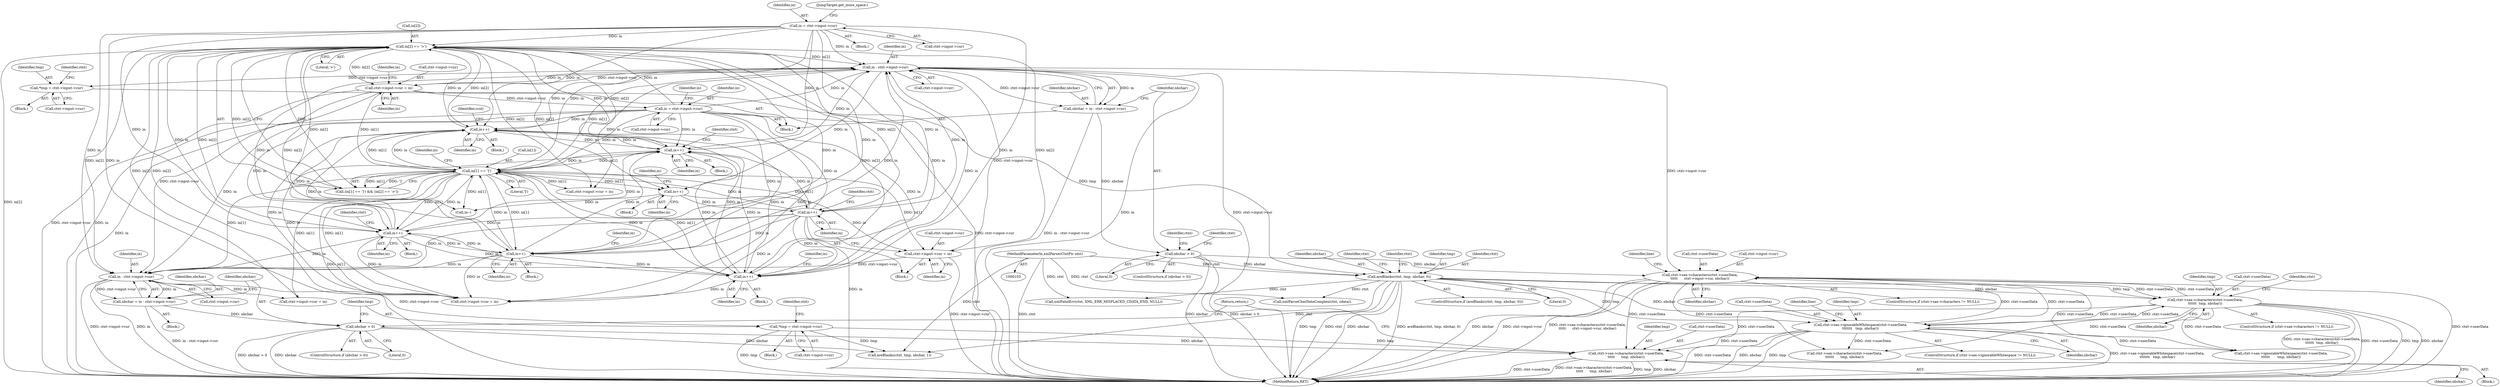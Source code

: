 digraph "0_Chrome_d0947db40187f4708c58e64cbd6013faf9eddeed_4@pointer" {
"1000309" [label="(Call,ctxt->sax->characters(ctxt->userData,\n\t\t\t\t\t      tmp, nbchar))"];
"1000547" [label="(Call,ctxt->sax->characters(ctxt->userData,\n\t\t\t\t\t      ctxt->input->cur, nbchar))"];
"1000496" [label="(Call,ctxt->sax->characters(ctxt->userData,\n\t\t\t\t\t\t  tmp, nbchar))"];
"1000480" [label="(Call,ctxt->sax->ignorableWhitespace(ctxt->userData,\n\t\t\t\t\t\t\t   tmp, nbchar))"];
"1000466" [label="(Call,areBlanks(ctxt, tmp, nbchar, 0))"];
"1000104" [label="(MethodParameterIn,xmlParserCtxtPtr ctxt)"];
"1000451" [label="(Call,*tmp = ctxt->input->cur)"];
"1000411" [label="(Call,in - ctxt->input->cur)"];
"1000606" [label="(Call,in++)"];
"1000382" [label="(Call,in[2] == '>')"];
"1000330" [label="(Call,in++)"];
"1000400" [label="(Call,in++)"];
"1000151" [label="(Call,in++)"];
"1000377" [label="(Call,in[1] == ']')"];
"1000135" [label="(Call,in = ctxt->input->cur)"];
"1000362" [label="(Call,in++)"];
"1000180" [label="(Call,in++)"];
"1000647" [label="(Call,in = ctxt->input->cur)"];
"1000578" [label="(Call,ctxt->input->cur = in)"];
"1000591" [label="(Call,in++)"];
"1000599" [label="(Call,ctxt->input->cur = in)"];
"1000419" [label="(Call,nbchar > 0)"];
"1000409" [label="(Call,nbchar = in - ctxt->input->cur)"];
"1000208" [label="(Call,*tmp = ctxt->input->cur)"];
"1000195" [label="(Call,in - ctxt->input->cur)"];
"1000203" [label="(Call,nbchar > 0)"];
"1000193" [label="(Call,nbchar = in - ctxt->input->cur)"];
"1000449" [label="(Block,)"];
"1000150" [label="(Block,)"];
"1000143" [label="(Block,)"];
"1000506" [label="(Identifier,ctxt)"];
"1000180" [label="(Call,in++)"];
"1000648" [label="(Identifier,in)"];
"1000362" [label="(Call,in++)"];
"1000419" [label="(Call,nbchar > 0)"];
"1000466" [label="(Call,areBlanks(ctxt, tmp, nbchar, 0))"];
"1000210" [label="(Call,ctxt->input->cur)"];
"1000413" [label="(Call,ctxt->input->cur)"];
"1000194" [label="(Identifier,nbchar)"];
"1000134" [label="(Block,)"];
"1000458" [label="(Call,ctxt->input->cur = in)"];
"1000256" [label="(Call,ctxt->sax->ignorableWhitespace(ctxt->userData,\n\t\t\t\t\t\t       tmp, nbchar))"];
"1000374" [label="(Block,)"];
"1000427" [label="(Identifier,ctxt)"];
"1000308" [label="(Block,)"];
"1000203" [label="(Call,nbchar > 0)"];
"1000382" [label="(Call,in[2] == '>')"];
"1000197" [label="(Call,ctxt->input->cur)"];
"1000209" [label="(Identifier,tmp)"];
"1000685" [label="(Call,xmlParseCharDataComplex(ctxt, cdata))"];
"1000500" [label="(Identifier,tmp)"];
"1000376" [label="(Call,(in[1] == ']') && (in[2] == '>'))"];
"1000421" [label="(Literal,0)"];
"1000242" [label="(Call,areBlanks(ctxt, tmp, nbchar, 1))"];
"1000392" [label="(Call,ctxt->input->cur = in)"];
"1000453" [label="(Call,ctxt->input->cur)"];
"1000196" [label="(Identifier,in)"];
"1000481" [label="(Call,ctxt->userData)"];
"1000688" [label="(MethodReturn,RET)"];
"1000622" [label="(Call,in--)"];
"1000418" [label="(ControlStructure,if (nbchar > 0))"];
"1000556" [label="(Identifier,nbchar)"];
"1000151" [label="(Call,in++)"];
"1000611" [label="(Identifier,ctxt)"];
"1000410" [label="(Identifier,nbchar)"];
"1000331" [label="(Identifier,in)"];
"1000412" [label="(Identifier,in)"];
"1000333" [label="(Identifier,ccol)"];
"1000208" [label="(Call,*tmp = ctxt->input->cur)"];
"1000548" [label="(Call,ctxt->userData)"];
"1000181" [label="(Identifier,in)"];
"1000488" [label="(ControlStructure,if (ctxt->sax->characters != NULL))"];
"1000206" [label="(Block,)"];
"1000309" [label="(Call,ctxt->sax->characters(ctxt->userData,\n\t\t\t\t\t      tmp, nbchar))"];
"1000420" [label="(Identifier,nbchar)"];
"1000136" [label="(Identifier,in)"];
"1000584" [label="(Identifier,in)"];
"1000465" [label="(ControlStructure,if (areBlanks(ctxt, tmp, nbchar, 0)))"];
"1000135" [label="(Call,in = ctxt->input->cur)"];
"1000461" [label="(Identifier,ctxt)"];
"1000649" [label="(Call,ctxt->input->cur)"];
"1000156" [label="(Identifier,ctxt)"];
"1000104" [label="(MethodParameterIn,xmlParserCtxtPtr ctxt)"];
"1000647" [label="(Call,in = ctxt->input->cur)"];
"1000539" [label="(ControlStructure,if (ctxt->sax->characters != NULL))"];
"1000588" [label="(Identifier,in)"];
"1000590" [label="(Block,)"];
"1000501" [label="(Identifier,nbchar)"];
"1000452" [label="(Identifier,tmp)"];
"1000381" [label="(Literal,']')"];
"1000579" [label="(Call,ctxt->input->cur)"];
"1000314" [label="(Identifier,nbchar)"];
"1000386" [label="(Literal,'>')"];
"1000547" [label="(Call,ctxt->sax->characters(ctxt->userData,\n\t\t\t\t\t      ctxt->input->cur, nbchar))"];
"1000384" [label="(Identifier,in)"];
"1000599" [label="(Call,ctxt->input->cur = in)"];
"1000401" [label="(Identifier,in)"];
"1000166" [label="(Block,)"];
"1000480" [label="(Call,ctxt->sax->ignorableWhitespace(ctxt->userData,\n\t\t\t\t\t\t\t   tmp, nbchar))"];
"1000469" [label="(Identifier,nbchar)"];
"1000518" [label="(Identifier,line)"];
"1000492" [label="(Identifier,ctxt)"];
"1000405" [label="(Identifier,ctxt)"];
"1000144" [label="(JumpTarget,get_more_space:)"];
"1000476" [label="(Identifier,ctxt)"];
"1000484" [label="(Identifier,tmp)"];
"1000607" [label="(Identifier,in)"];
"1000377" [label="(Call,in[1] == ']')"];
"1000497" [label="(Call,ctxt->userData)"];
"1000551" [label="(Call,ctxt->input->cur)"];
"1000378" [label="(Call,in[1])"];
"1000204" [label="(Identifier,nbchar)"];
"1000411" [label="(Call,in - ctxt->input->cur)"];
"1000468" [label="(Identifier,tmp)"];
"1000313" [label="(Identifier,tmp)"];
"1000472" [label="(ControlStructure,if (ctxt->sax->ignorableWhitespace != NULL))"];
"1000195" [label="(Call,in - ctxt->input->cur)"];
"1000400" [label="(Call,in++)"];
"1000192" [label="(Block,)"];
"1000451" [label="(Call,*tmp = ctxt->input->cur)"];
"1000272" [label="(Call,ctxt->sax->characters(ctxt->userData,\n\t\t\t\t\t\t      tmp, nbchar))"];
"1000467" [label="(Identifier,ctxt)"];
"1000600" [label="(Call,ctxt->input->cur)"];
"1000330" [label="(Call,in++)"];
"1000202" [label="(ControlStructure,if (nbchar > 0))"];
"1000581" [label="(Identifier,ctxt)"];
"1000383" [label="(Call,in[2])"];
"1000605" [label="(Identifier,in)"];
"1000591" [label="(Call,in++)"];
"1000598" [label="(Block,)"];
"1000205" [label="(Literal,0)"];
"1000409" [label="(Call,nbchar = in - ctxt->input->cur)"];
"1000184" [label="(Identifier,in)"];
"1000315" [label="(Return,return;)"];
"1000558" [label="(Identifier,line)"];
"1000606" [label="(Call,in++)"];
"1000596" [label="(Identifier,in)"];
"1000215" [label="(Call,ctxt->input->cur = in)"];
"1000137" [label="(Call,ctxt->input->cur)"];
"1000363" [label="(Identifier,in)"];
"1000193" [label="(Call,nbchar = in - ctxt->input->cur)"];
"1000485" [label="(Identifier,nbchar)"];
"1000310" [label="(Call,ctxt->userData)"];
"1000578" [label="(Call,ctxt->input->cur = in)"];
"1000592" [label="(Identifier,in)"];
"1000470" [label="(Literal,0)"];
"1000152" [label="(Identifier,in)"];
"1000388" [label="(Call,xmlFatalErr(ctxt, XML_ERR_MISPLACED_CDATA_END, NULL))"];
"1000348" [label="(Block,)"];
"1000329" [label="(Block,)"];
"1000658" [label="(Identifier,in)"];
"1000218" [label="(Identifier,ctxt)"];
"1000496" [label="(Call,ctxt->sax->characters(ctxt->userData,\n\t\t\t\t\t\t  tmp, nbchar))"];
"1000366" [label="(Identifier,in)"];
"1000309" -> "1000308"  [label="AST: "];
"1000309" -> "1000314"  [label="CFG: "];
"1000310" -> "1000309"  [label="AST: "];
"1000313" -> "1000309"  [label="AST: "];
"1000314" -> "1000309"  [label="AST: "];
"1000315" -> "1000309"  [label="CFG: "];
"1000309" -> "1000688"  [label="DDG: ctxt->userData"];
"1000309" -> "1000688"  [label="DDG: ctxt->sax->characters(ctxt->userData,\n\t\t\t\t\t      tmp, nbchar)"];
"1000309" -> "1000688"  [label="DDG: tmp"];
"1000309" -> "1000688"  [label="DDG: nbchar"];
"1000547" -> "1000309"  [label="DDG: ctxt->userData"];
"1000496" -> "1000309"  [label="DDG: ctxt->userData"];
"1000480" -> "1000309"  [label="DDG: ctxt->userData"];
"1000208" -> "1000309"  [label="DDG: tmp"];
"1000203" -> "1000309"  [label="DDG: nbchar"];
"1000547" -> "1000539"  [label="AST: "];
"1000547" -> "1000556"  [label="CFG: "];
"1000548" -> "1000547"  [label="AST: "];
"1000551" -> "1000547"  [label="AST: "];
"1000556" -> "1000547"  [label="AST: "];
"1000558" -> "1000547"  [label="CFG: "];
"1000547" -> "1000688"  [label="DDG: ctxt->userData"];
"1000547" -> "1000688"  [label="DDG: nbchar"];
"1000547" -> "1000688"  [label="DDG: ctxt->input->cur"];
"1000547" -> "1000688"  [label="DDG: ctxt->sax->characters(ctxt->userData,\n\t\t\t\t\t      ctxt->input->cur, nbchar)"];
"1000547" -> "1000256"  [label="DDG: ctxt->userData"];
"1000547" -> "1000272"  [label="DDG: ctxt->userData"];
"1000547" -> "1000480"  [label="DDG: ctxt->userData"];
"1000547" -> "1000496"  [label="DDG: ctxt->userData"];
"1000496" -> "1000547"  [label="DDG: ctxt->userData"];
"1000480" -> "1000547"  [label="DDG: ctxt->userData"];
"1000411" -> "1000547"  [label="DDG: ctxt->input->cur"];
"1000419" -> "1000547"  [label="DDG: nbchar"];
"1000496" -> "1000488"  [label="AST: "];
"1000496" -> "1000501"  [label="CFG: "];
"1000497" -> "1000496"  [label="AST: "];
"1000500" -> "1000496"  [label="AST: "];
"1000501" -> "1000496"  [label="AST: "];
"1000506" -> "1000496"  [label="CFG: "];
"1000496" -> "1000688"  [label="DDG: ctxt->sax->characters(ctxt->userData,\n\t\t\t\t\t\t  tmp, nbchar)"];
"1000496" -> "1000688"  [label="DDG: ctxt->userData"];
"1000496" -> "1000688"  [label="DDG: tmp"];
"1000496" -> "1000688"  [label="DDG: nbchar"];
"1000496" -> "1000256"  [label="DDG: ctxt->userData"];
"1000496" -> "1000272"  [label="DDG: ctxt->userData"];
"1000496" -> "1000480"  [label="DDG: ctxt->userData"];
"1000480" -> "1000496"  [label="DDG: ctxt->userData"];
"1000466" -> "1000496"  [label="DDG: tmp"];
"1000466" -> "1000496"  [label="DDG: nbchar"];
"1000480" -> "1000472"  [label="AST: "];
"1000480" -> "1000485"  [label="CFG: "];
"1000481" -> "1000480"  [label="AST: "];
"1000484" -> "1000480"  [label="AST: "];
"1000485" -> "1000480"  [label="AST: "];
"1000518" -> "1000480"  [label="CFG: "];
"1000480" -> "1000688"  [label="DDG: ctxt->sax->ignorableWhitespace(ctxt->userData,\n\t\t\t\t\t\t\t   tmp, nbchar)"];
"1000480" -> "1000688"  [label="DDG: ctxt->userData"];
"1000480" -> "1000688"  [label="DDG: nbchar"];
"1000480" -> "1000688"  [label="DDG: tmp"];
"1000480" -> "1000256"  [label="DDG: ctxt->userData"];
"1000480" -> "1000272"  [label="DDG: ctxt->userData"];
"1000466" -> "1000480"  [label="DDG: tmp"];
"1000466" -> "1000480"  [label="DDG: nbchar"];
"1000466" -> "1000465"  [label="AST: "];
"1000466" -> "1000470"  [label="CFG: "];
"1000467" -> "1000466"  [label="AST: "];
"1000468" -> "1000466"  [label="AST: "];
"1000469" -> "1000466"  [label="AST: "];
"1000470" -> "1000466"  [label="AST: "];
"1000476" -> "1000466"  [label="CFG: "];
"1000492" -> "1000466"  [label="CFG: "];
"1000466" -> "1000688"  [label="DDG: tmp"];
"1000466" -> "1000688"  [label="DDG: ctxt"];
"1000466" -> "1000688"  [label="DDG: nbchar"];
"1000466" -> "1000688"  [label="DDG: areBlanks(ctxt, tmp, nbchar, 0)"];
"1000466" -> "1000242"  [label="DDG: ctxt"];
"1000466" -> "1000388"  [label="DDG: ctxt"];
"1000104" -> "1000466"  [label="DDG: ctxt"];
"1000451" -> "1000466"  [label="DDG: tmp"];
"1000419" -> "1000466"  [label="DDG: nbchar"];
"1000466" -> "1000685"  [label="DDG: ctxt"];
"1000104" -> "1000103"  [label="AST: "];
"1000104" -> "1000688"  [label="DDG: ctxt"];
"1000104" -> "1000242"  [label="DDG: ctxt"];
"1000104" -> "1000388"  [label="DDG: ctxt"];
"1000104" -> "1000685"  [label="DDG: ctxt"];
"1000451" -> "1000449"  [label="AST: "];
"1000451" -> "1000453"  [label="CFG: "];
"1000452" -> "1000451"  [label="AST: "];
"1000453" -> "1000451"  [label="AST: "];
"1000461" -> "1000451"  [label="CFG: "];
"1000411" -> "1000451"  [label="DDG: ctxt->input->cur"];
"1000411" -> "1000409"  [label="AST: "];
"1000411" -> "1000413"  [label="CFG: "];
"1000412" -> "1000411"  [label="AST: "];
"1000413" -> "1000411"  [label="AST: "];
"1000409" -> "1000411"  [label="CFG: "];
"1000411" -> "1000688"  [label="DDG: in"];
"1000411" -> "1000688"  [label="DDG: ctxt->input->cur"];
"1000411" -> "1000409"  [label="DDG: in"];
"1000411" -> "1000409"  [label="DDG: ctxt->input->cur"];
"1000606" -> "1000411"  [label="DDG: in"];
"1000330" -> "1000411"  [label="DDG: in"];
"1000382" -> "1000411"  [label="DDG: in[2]"];
"1000400" -> "1000411"  [label="DDG: in"];
"1000151" -> "1000411"  [label="DDG: in"];
"1000377" -> "1000411"  [label="DDG: in[1]"];
"1000135" -> "1000411"  [label="DDG: in"];
"1000362" -> "1000411"  [label="DDG: in"];
"1000180" -> "1000411"  [label="DDG: in"];
"1000647" -> "1000411"  [label="DDG: in"];
"1000599" -> "1000411"  [label="DDG: ctxt->input->cur"];
"1000578" -> "1000411"  [label="DDG: ctxt->input->cur"];
"1000411" -> "1000458"  [label="DDG: in"];
"1000411" -> "1000578"  [label="DDG: in"];
"1000411" -> "1000591"  [label="DDG: in"];
"1000606" -> "1000598"  [label="AST: "];
"1000606" -> "1000607"  [label="CFG: "];
"1000607" -> "1000606"  [label="AST: "];
"1000611" -> "1000606"  [label="CFG: "];
"1000606" -> "1000688"  [label="DDG: in"];
"1000606" -> "1000151"  [label="DDG: in"];
"1000606" -> "1000180"  [label="DDG: in"];
"1000606" -> "1000195"  [label="DDG: in"];
"1000606" -> "1000330"  [label="DDG: in"];
"1000606" -> "1000362"  [label="DDG: in"];
"1000606" -> "1000377"  [label="DDG: in"];
"1000606" -> "1000382"  [label="DDG: in"];
"1000606" -> "1000392"  [label="DDG: in"];
"1000606" -> "1000400"  [label="DDG: in"];
"1000382" -> "1000606"  [label="DDG: in[2]"];
"1000377" -> "1000606"  [label="DDG: in[1]"];
"1000591" -> "1000606"  [label="DDG: in"];
"1000382" -> "1000376"  [label="AST: "];
"1000382" -> "1000386"  [label="CFG: "];
"1000383" -> "1000382"  [label="AST: "];
"1000386" -> "1000382"  [label="AST: "];
"1000376" -> "1000382"  [label="CFG: "];
"1000382" -> "1000688"  [label="DDG: in[2]"];
"1000382" -> "1000151"  [label="DDG: in[2]"];
"1000382" -> "1000180"  [label="DDG: in[2]"];
"1000382" -> "1000195"  [label="DDG: in[2]"];
"1000382" -> "1000215"  [label="DDG: in[2]"];
"1000382" -> "1000330"  [label="DDG: in[2]"];
"1000382" -> "1000362"  [label="DDG: in[2]"];
"1000382" -> "1000376"  [label="DDG: in[2]"];
"1000382" -> "1000376"  [label="DDG: '>'"];
"1000330" -> "1000382"  [label="DDG: in"];
"1000400" -> "1000382"  [label="DDG: in"];
"1000151" -> "1000382"  [label="DDG: in"];
"1000135" -> "1000382"  [label="DDG: in"];
"1000362" -> "1000382"  [label="DDG: in"];
"1000180" -> "1000382"  [label="DDG: in"];
"1000647" -> "1000382"  [label="DDG: in"];
"1000382" -> "1000392"  [label="DDG: in[2]"];
"1000382" -> "1000400"  [label="DDG: in[2]"];
"1000382" -> "1000458"  [label="DDG: in[2]"];
"1000382" -> "1000578"  [label="DDG: in[2]"];
"1000382" -> "1000591"  [label="DDG: in[2]"];
"1000382" -> "1000599"  [label="DDG: in[2]"];
"1000382" -> "1000622"  [label="DDG: in[2]"];
"1000330" -> "1000329"  [label="AST: "];
"1000330" -> "1000331"  [label="CFG: "];
"1000331" -> "1000330"  [label="AST: "];
"1000333" -> "1000330"  [label="CFG: "];
"1000400" -> "1000330"  [label="DDG: in"];
"1000151" -> "1000330"  [label="DDG: in"];
"1000377" -> "1000330"  [label="DDG: in[1]"];
"1000135" -> "1000330"  [label="DDG: in"];
"1000362" -> "1000330"  [label="DDG: in"];
"1000180" -> "1000330"  [label="DDG: in"];
"1000647" -> "1000330"  [label="DDG: in"];
"1000330" -> "1000362"  [label="DDG: in"];
"1000330" -> "1000377"  [label="DDG: in"];
"1000330" -> "1000392"  [label="DDG: in"];
"1000330" -> "1000400"  [label="DDG: in"];
"1000400" -> "1000374"  [label="AST: "];
"1000400" -> "1000401"  [label="CFG: "];
"1000401" -> "1000400"  [label="AST: "];
"1000405" -> "1000400"  [label="CFG: "];
"1000400" -> "1000362"  [label="DDG: in"];
"1000400" -> "1000377"  [label="DDG: in"];
"1000400" -> "1000392"  [label="DDG: in"];
"1000151" -> "1000400"  [label="DDG: in"];
"1000377" -> "1000400"  [label="DDG: in[1]"];
"1000135" -> "1000400"  [label="DDG: in"];
"1000362" -> "1000400"  [label="DDG: in"];
"1000180" -> "1000400"  [label="DDG: in"];
"1000647" -> "1000400"  [label="DDG: in"];
"1000151" -> "1000150"  [label="AST: "];
"1000151" -> "1000152"  [label="CFG: "];
"1000152" -> "1000151"  [label="AST: "];
"1000156" -> "1000151"  [label="CFG: "];
"1000377" -> "1000151"  [label="DDG: in[1]"];
"1000135" -> "1000151"  [label="DDG: in"];
"1000180" -> "1000151"  [label="DDG: in"];
"1000647" -> "1000151"  [label="DDG: in"];
"1000151" -> "1000180"  [label="DDG: in"];
"1000151" -> "1000195"  [label="DDG: in"];
"1000151" -> "1000362"  [label="DDG: in"];
"1000151" -> "1000377"  [label="DDG: in"];
"1000151" -> "1000392"  [label="DDG: in"];
"1000377" -> "1000376"  [label="AST: "];
"1000377" -> "1000381"  [label="CFG: "];
"1000378" -> "1000377"  [label="AST: "];
"1000381" -> "1000377"  [label="AST: "];
"1000384" -> "1000377"  [label="CFG: "];
"1000376" -> "1000377"  [label="CFG: "];
"1000377" -> "1000688"  [label="DDG: in[1]"];
"1000377" -> "1000180"  [label="DDG: in[1]"];
"1000377" -> "1000195"  [label="DDG: in[1]"];
"1000377" -> "1000215"  [label="DDG: in[1]"];
"1000377" -> "1000362"  [label="DDG: in[1]"];
"1000377" -> "1000376"  [label="DDG: in[1]"];
"1000377" -> "1000376"  [label="DDG: ']'"];
"1000135" -> "1000377"  [label="DDG: in"];
"1000362" -> "1000377"  [label="DDG: in"];
"1000180" -> "1000377"  [label="DDG: in"];
"1000647" -> "1000377"  [label="DDG: in"];
"1000377" -> "1000392"  [label="DDG: in[1]"];
"1000377" -> "1000458"  [label="DDG: in[1]"];
"1000377" -> "1000578"  [label="DDG: in[1]"];
"1000377" -> "1000591"  [label="DDG: in[1]"];
"1000377" -> "1000599"  [label="DDG: in[1]"];
"1000377" -> "1000622"  [label="DDG: in[1]"];
"1000135" -> "1000134"  [label="AST: "];
"1000135" -> "1000137"  [label="CFG: "];
"1000136" -> "1000135"  [label="AST: "];
"1000137" -> "1000135"  [label="AST: "];
"1000144" -> "1000135"  [label="CFG: "];
"1000135" -> "1000180"  [label="DDG: in"];
"1000135" -> "1000195"  [label="DDG: in"];
"1000135" -> "1000362"  [label="DDG: in"];
"1000135" -> "1000392"  [label="DDG: in"];
"1000362" -> "1000348"  [label="AST: "];
"1000362" -> "1000363"  [label="CFG: "];
"1000363" -> "1000362"  [label="AST: "];
"1000366" -> "1000362"  [label="CFG: "];
"1000180" -> "1000362"  [label="DDG: in"];
"1000647" -> "1000362"  [label="DDG: in"];
"1000362" -> "1000392"  [label="DDG: in"];
"1000180" -> "1000166"  [label="AST: "];
"1000180" -> "1000181"  [label="CFG: "];
"1000181" -> "1000180"  [label="AST: "];
"1000184" -> "1000180"  [label="CFG: "];
"1000647" -> "1000180"  [label="DDG: in"];
"1000180" -> "1000195"  [label="DDG: in"];
"1000180" -> "1000392"  [label="DDG: in"];
"1000647" -> "1000143"  [label="AST: "];
"1000647" -> "1000649"  [label="CFG: "];
"1000648" -> "1000647"  [label="AST: "];
"1000649" -> "1000647"  [label="AST: "];
"1000658" -> "1000647"  [label="CFG: "];
"1000647" -> "1000688"  [label="DDG: in"];
"1000647" -> "1000688"  [label="DDG: ctxt->input->cur"];
"1000647" -> "1000195"  [label="DDG: in"];
"1000647" -> "1000392"  [label="DDG: in"];
"1000578" -> "1000647"  [label="DDG: ctxt->input->cur"];
"1000578" -> "1000143"  [label="AST: "];
"1000578" -> "1000584"  [label="CFG: "];
"1000579" -> "1000578"  [label="AST: "];
"1000584" -> "1000578"  [label="AST: "];
"1000588" -> "1000578"  [label="CFG: "];
"1000578" -> "1000688"  [label="DDG: ctxt->input->cur"];
"1000578" -> "1000688"  [label="DDG: in"];
"1000578" -> "1000195"  [label="DDG: ctxt->input->cur"];
"1000591" -> "1000590"  [label="AST: "];
"1000591" -> "1000592"  [label="CFG: "];
"1000592" -> "1000591"  [label="AST: "];
"1000596" -> "1000591"  [label="CFG: "];
"1000591" -> "1000599"  [label="DDG: in"];
"1000591" -> "1000622"  [label="DDG: in"];
"1000599" -> "1000598"  [label="AST: "];
"1000599" -> "1000605"  [label="CFG: "];
"1000600" -> "1000599"  [label="AST: "];
"1000605" -> "1000599"  [label="AST: "];
"1000607" -> "1000599"  [label="CFG: "];
"1000599" -> "1000688"  [label="DDG: ctxt->input->cur"];
"1000599" -> "1000195"  [label="DDG: ctxt->input->cur"];
"1000419" -> "1000418"  [label="AST: "];
"1000419" -> "1000421"  [label="CFG: "];
"1000420" -> "1000419"  [label="AST: "];
"1000421" -> "1000419"  [label="AST: "];
"1000427" -> "1000419"  [label="CFG: "];
"1000581" -> "1000419"  [label="CFG: "];
"1000419" -> "1000688"  [label="DDG: nbchar"];
"1000419" -> "1000688"  [label="DDG: nbchar > 0"];
"1000409" -> "1000419"  [label="DDG: nbchar"];
"1000409" -> "1000143"  [label="AST: "];
"1000410" -> "1000409"  [label="AST: "];
"1000420" -> "1000409"  [label="CFG: "];
"1000409" -> "1000688"  [label="DDG: in - ctxt->input->cur"];
"1000208" -> "1000206"  [label="AST: "];
"1000208" -> "1000210"  [label="CFG: "];
"1000209" -> "1000208"  [label="AST: "];
"1000210" -> "1000208"  [label="AST: "];
"1000218" -> "1000208"  [label="CFG: "];
"1000208" -> "1000688"  [label="DDG: tmp"];
"1000195" -> "1000208"  [label="DDG: ctxt->input->cur"];
"1000208" -> "1000242"  [label="DDG: tmp"];
"1000195" -> "1000193"  [label="AST: "];
"1000195" -> "1000197"  [label="CFG: "];
"1000196" -> "1000195"  [label="AST: "];
"1000197" -> "1000195"  [label="AST: "];
"1000193" -> "1000195"  [label="CFG: "];
"1000195" -> "1000688"  [label="DDG: ctxt->input->cur"];
"1000195" -> "1000688"  [label="DDG: in"];
"1000195" -> "1000193"  [label="DDG: in"];
"1000195" -> "1000193"  [label="DDG: ctxt->input->cur"];
"1000195" -> "1000215"  [label="DDG: in"];
"1000203" -> "1000202"  [label="AST: "];
"1000203" -> "1000205"  [label="CFG: "];
"1000204" -> "1000203"  [label="AST: "];
"1000205" -> "1000203"  [label="AST: "];
"1000209" -> "1000203"  [label="CFG: "];
"1000315" -> "1000203"  [label="CFG: "];
"1000203" -> "1000688"  [label="DDG: nbchar > 0"];
"1000203" -> "1000688"  [label="DDG: nbchar"];
"1000193" -> "1000203"  [label="DDG: nbchar"];
"1000203" -> "1000242"  [label="DDG: nbchar"];
"1000193" -> "1000192"  [label="AST: "];
"1000194" -> "1000193"  [label="AST: "];
"1000204" -> "1000193"  [label="CFG: "];
"1000193" -> "1000688"  [label="DDG: in - ctxt->input->cur"];
}
